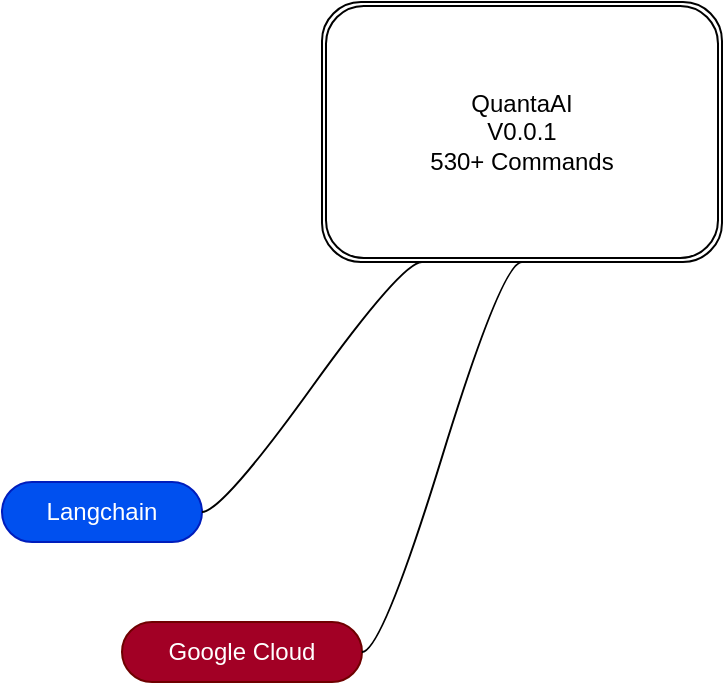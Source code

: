 <mxfile>
    <diagram id="VkPBxv7m_DuwRCoz65Ap" name="Page-1">
        <mxGraphModel dx="733" dy="614" grid="1" gridSize="10" guides="1" tooltips="1" connect="1" arrows="1" fold="1" page="1" pageScale="1" pageWidth="850" pageHeight="1100" math="0" shadow="0">
            <root>
                <mxCell id="0"/>
                <mxCell id="1" parent="0"/>
                <mxCell id="31" value="QuantaAI&lt;br&gt;V0.0.1&lt;br&gt;530+ Commands" style="shape=ext;double=1;rounded=1;whiteSpace=wrap;html=1;" vertex="1" parent="1">
                    <mxGeometry x="300" y="720" width="200" height="130" as="geometry"/>
                </mxCell>
                <mxCell id="33" value="Langchain&lt;br&gt;" style="whiteSpace=wrap;html=1;rounded=1;arcSize=50;align=center;verticalAlign=middle;strokeWidth=1;autosize=1;spacing=4;treeFolding=1;treeMoving=1;newEdgeStyle={&quot;edgeStyle&quot;:&quot;entityRelationEdgeStyle&quot;,&quot;startArrow&quot;:&quot;none&quot;,&quot;endArrow&quot;:&quot;none&quot;,&quot;segment&quot;:10,&quot;curved&quot;:1,&quot;sourcePerimeterSpacing&quot;:0,&quot;targetPerimeterSpacing&quot;:0};fillColor=#0050ef;fontColor=#ffffff;strokeColor=#001DBC;" vertex="1" collapsed="1" parent="1">
                    <mxGeometry x="140" y="960" width="100" height="30" as="geometry"/>
                </mxCell>
                <mxCell id="34" value="" style="edgeStyle=entityRelationEdgeStyle;startArrow=none;endArrow=none;segment=10;curved=1;sourcePerimeterSpacing=0;targetPerimeterSpacing=0;exitX=0.25;exitY=1;exitDx=0;exitDy=0;" edge="1" target="33" parent="1" source="31">
                    <mxGeometry relative="1" as="geometry">
                        <mxPoint x="305" y="950" as="sourcePoint"/>
                    </mxGeometry>
                </mxCell>
                <mxCell id="35" value="Google Cloud" style="whiteSpace=wrap;html=1;rounded=1;arcSize=50;align=center;verticalAlign=middle;strokeWidth=1;autosize=1;spacing=4;treeFolding=1;treeMoving=1;newEdgeStyle={&quot;edgeStyle&quot;:&quot;entityRelationEdgeStyle&quot;,&quot;startArrow&quot;:&quot;none&quot;,&quot;endArrow&quot;:&quot;none&quot;,&quot;segment&quot;:10,&quot;curved&quot;:1,&quot;sourcePerimeterSpacing&quot;:0,&quot;targetPerimeterSpacing&quot;:0};fillColor=#a20025;fontColor=#ffffff;strokeColor=#6F0000;" vertex="1" parent="1">
                    <mxGeometry x="200" y="1030" width="120" height="30" as="geometry"/>
                </mxCell>
                <mxCell id="36" value="" style="edgeStyle=entityRelationEdgeStyle;startArrow=none;endArrow=none;segment=10;curved=1;sourcePerimeterSpacing=0;targetPerimeterSpacing=0;exitX=0.5;exitY=1;exitDx=0;exitDy=0;" edge="1" target="35" parent="1" source="31">
                    <mxGeometry relative="1" as="geometry">
                        <mxPoint x="390" y="952" as="sourcePoint"/>
                    </mxGeometry>
                </mxCell>
            </root>
        </mxGraphModel>
    </diagram>
</mxfile>